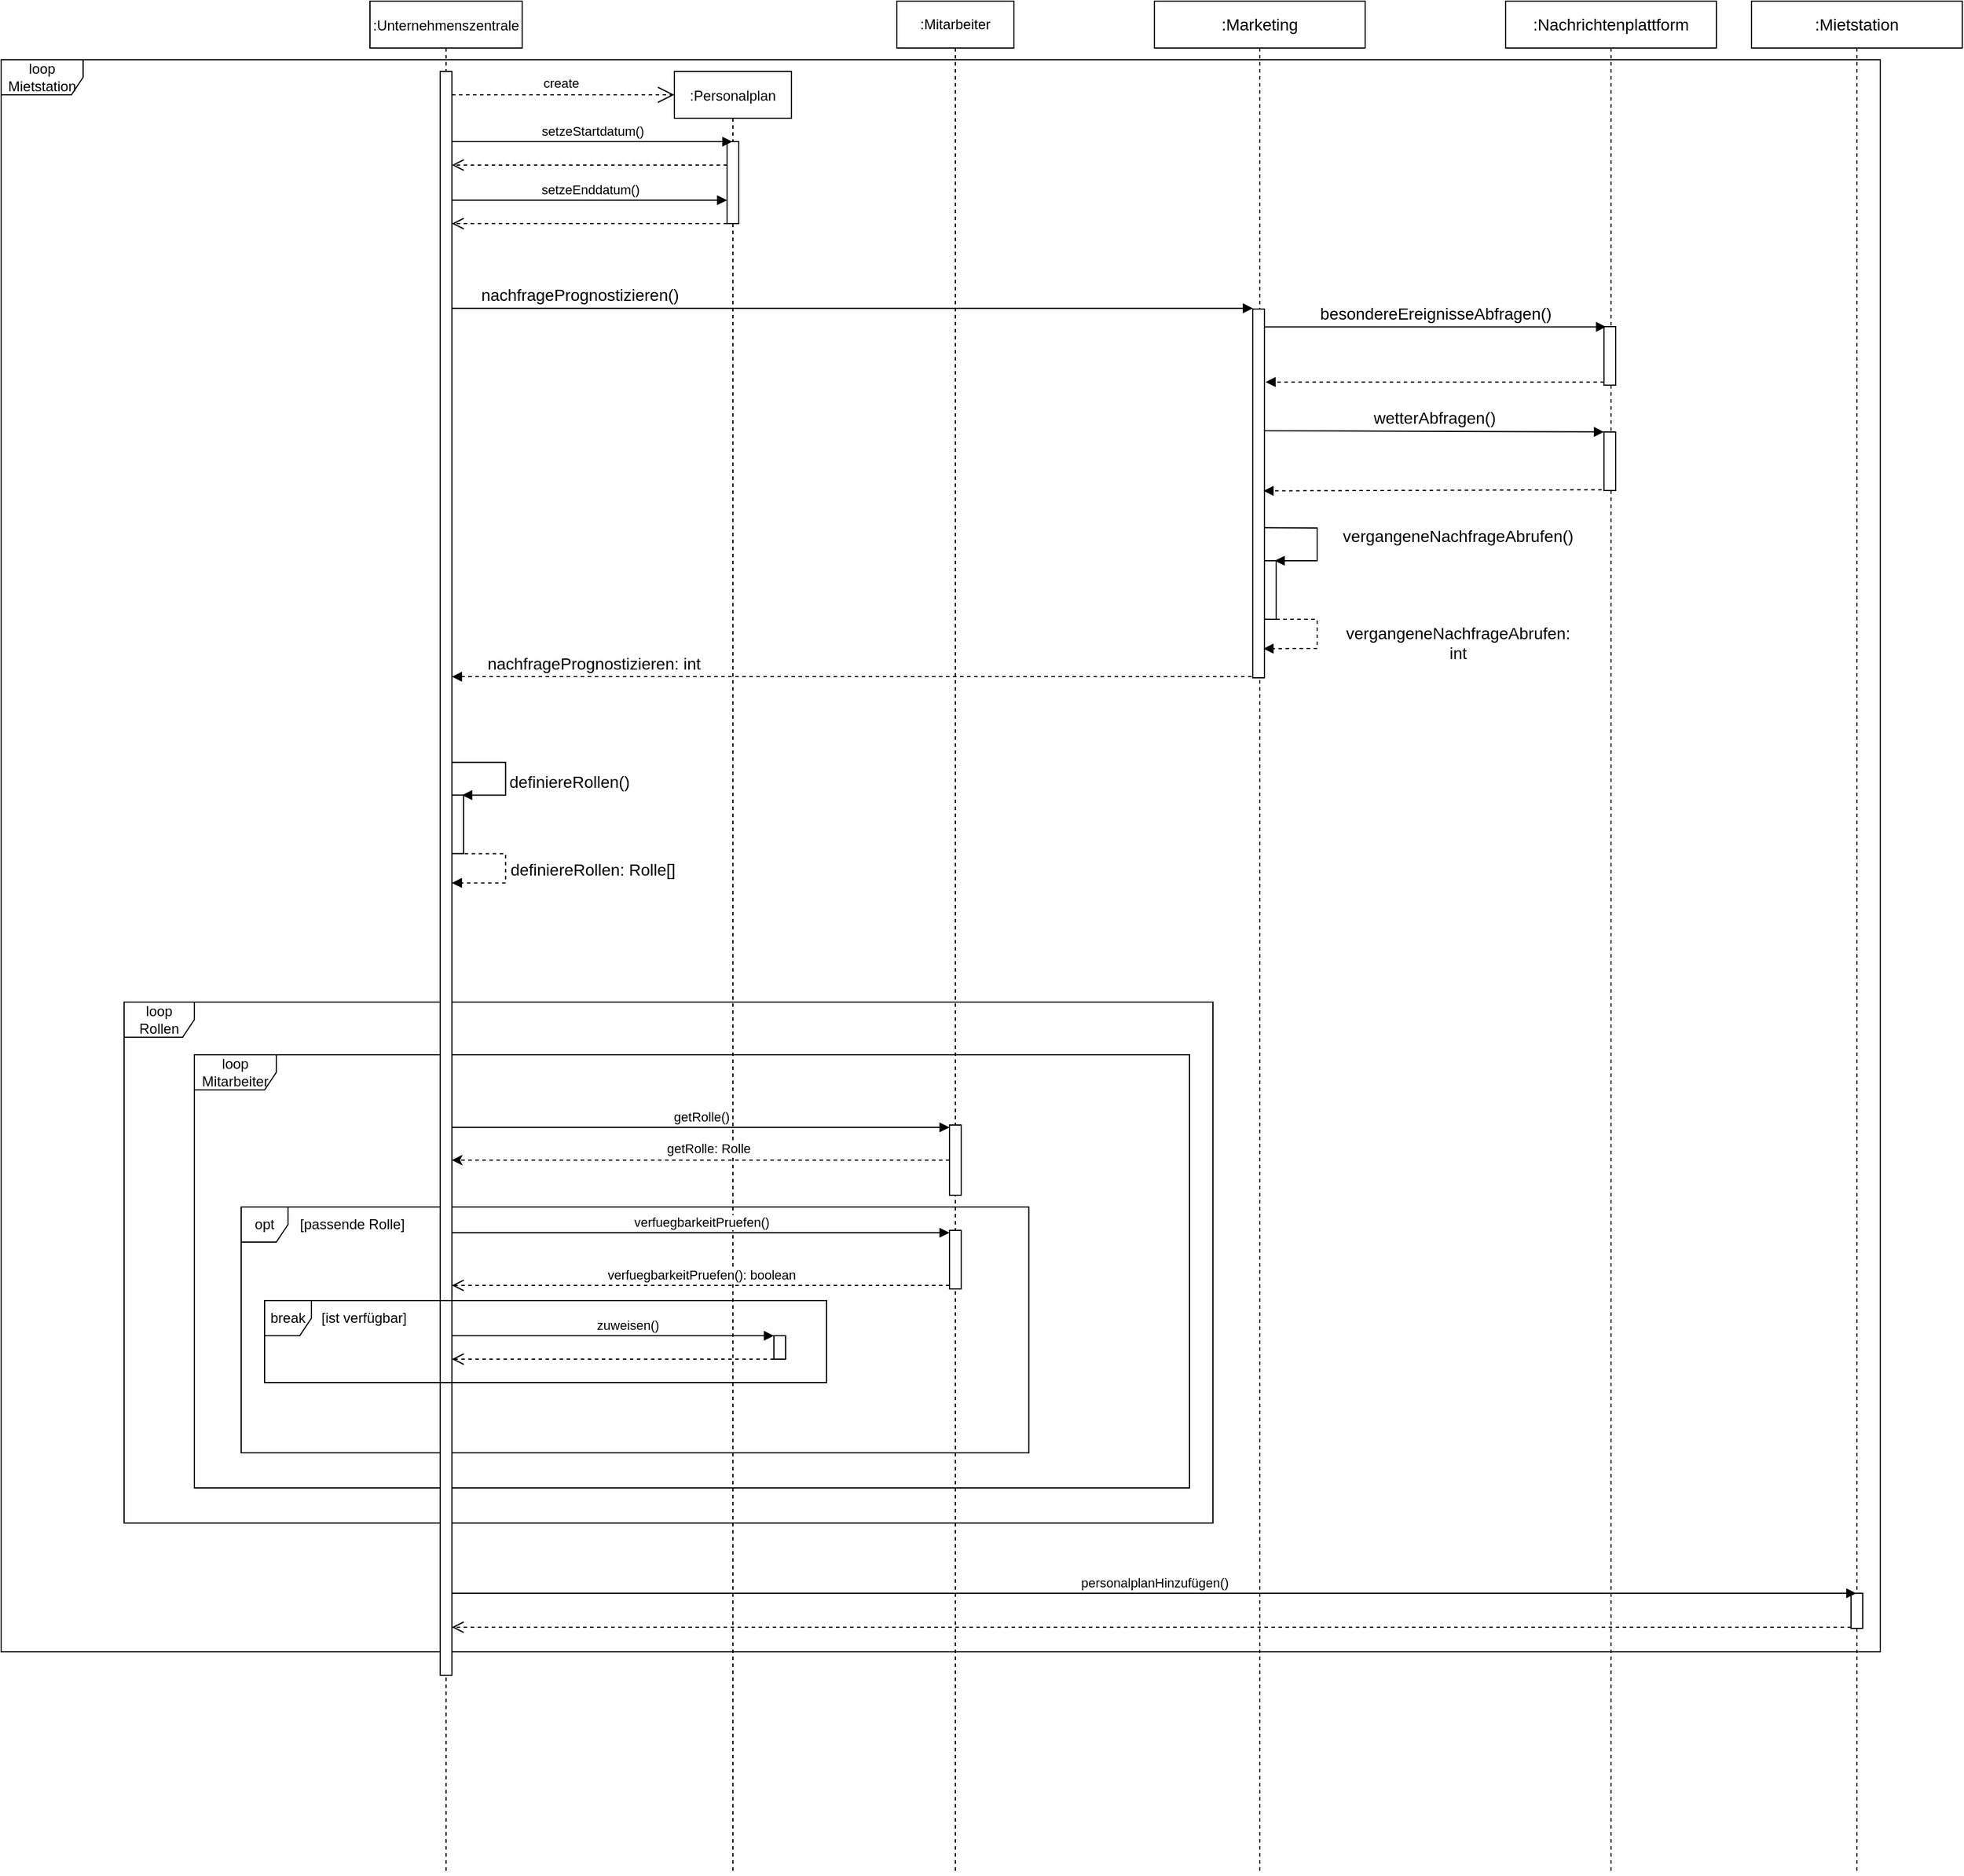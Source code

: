 <mxfile>
    <diagram id="kgpKYQtTHZ0yAKxKKP6v" name="Page-1">
        <mxGraphModel dx="3585" dy="1205" grid="1" gridSize="10" guides="1" tooltips="1" connect="1" arrows="1" fold="1" page="1" pageScale="1" pageWidth="850" pageHeight="1100" math="0" shadow="0">
            <root>
                <mxCell id="0"/>
                <mxCell id="1" parent="0"/>
                <mxCell id="CxPesAvTZG-PsAYtESMr-15" value="loop Rollen" style="shape=umlFrame;whiteSpace=wrap;html=1;" parent="1" vertex="1">
                    <mxGeometry x="-150" y="935" width="930" height="445" as="geometry"/>
                </mxCell>
                <mxCell id="21" value="loop Mietstation" style="shape=umlFrame;whiteSpace=wrap;html=1;width=70;height=30;" parent="1" vertex="1">
                    <mxGeometry x="-255" y="130" width="1605" height="1360" as="geometry"/>
                </mxCell>
                <mxCell id="CxPesAvTZG-PsAYtESMr-20" value="opt" style="shape=umlFrame;whiteSpace=wrap;html=1;width=40;height=30;" parent="1" vertex="1">
                    <mxGeometry x="-50" y="1110" width="672.75" height="210" as="geometry"/>
                </mxCell>
                <mxCell id="3nuBFxr9cyL0pnOWT2aG-1" value=":Unternehmenszentrale" style="shape=umlLifeline;perimeter=lifelinePerimeter;container=1;collapsible=0;recursiveResize=0;rounded=0;shadow=0;strokeWidth=1;size=40;" parent="1" vertex="1">
                    <mxGeometry x="60" y="80" width="130" height="1600" as="geometry"/>
                </mxCell>
                <mxCell id="22" value="loop Mitarbeiter" style="shape=umlFrame;whiteSpace=wrap;html=1;width=70;height=30;" parent="3nuBFxr9cyL0pnOWT2aG-1" vertex="1">
                    <mxGeometry x="-150" y="900" width="850" height="370" as="geometry"/>
                </mxCell>
                <mxCell id="CxPesAvTZG-PsAYtESMr-2" value="" style="html=1;points=[];perimeter=orthogonalPerimeter;" parent="3nuBFxr9cyL0pnOWT2aG-1" vertex="1">
                    <mxGeometry x="60" y="60" width="10" height="1370" as="geometry"/>
                </mxCell>
                <mxCell id="18" value="" style="html=1;points=[];perimeter=orthogonalPerimeter;fontSize=14;" parent="3nuBFxr9cyL0pnOWT2aG-1" vertex="1">
                    <mxGeometry x="70.0" y="678.2" width="10" height="50" as="geometry"/>
                </mxCell>
                <mxCell id="19" value="definiereRollen()" style="html=1;verticalAlign=bottom;labelBackgroundColor=none;endArrow=block;endFill=1;rounded=0;fontSize=14;entryX=0.875;entryY=0;entryDx=0;entryDy=0;entryPerimeter=0;" parent="3nuBFxr9cyL0pnOWT2aG-1" source="CxPesAvTZG-PsAYtESMr-2" target="18" edge="1">
                    <mxGeometry x="0.331" y="-54" width="160" relative="1" as="geometry">
                        <mxPoint x="71.22" y="649.995" as="sourcePoint"/>
                        <mxPoint x="-504.17" y="568.2" as="targetPoint"/>
                        <Array as="points">
                            <mxPoint x="115.83" y="650.2"/>
                            <mxPoint x="115.83" y="678.2"/>
                        </Array>
                        <mxPoint x="54" y="54" as="offset"/>
                    </mxGeometry>
                </mxCell>
                <mxCell id="20" value="&lt;div&gt;definiereRollen: Rolle[]&lt;/div&gt;" style="html=1;verticalAlign=bottom;labelBackgroundColor=none;endArrow=block;endFill=1;dashed=1;rounded=0;fontSize=14;" parent="3nuBFxr9cyL0pnOWT2aG-1" target="CxPesAvTZG-PsAYtESMr-2" edge="1">
                    <mxGeometry x="0.134" y="-74" width="160" relative="1" as="geometry">
                        <mxPoint x="80.83" y="728.2" as="sourcePoint"/>
                        <mxPoint x="70.0" y="753.315" as="targetPoint"/>
                        <Array as="points">
                            <mxPoint x="115.83" y="728.2"/>
                            <mxPoint x="115.83" y="753.2"/>
                        </Array>
                        <mxPoint x="74" y="74" as="offset"/>
                    </mxGeometry>
                </mxCell>
                <mxCell id="28" value="[ist verfügbar]" style="text;html=1;strokeColor=none;fillColor=none;align=center;verticalAlign=middle;whiteSpace=wrap;rounded=0;" parent="3nuBFxr9cyL0pnOWT2aG-1" vertex="1">
                    <mxGeometry x="-60" y="1110" width="110" height="30" as="geometry"/>
                </mxCell>
                <mxCell id="CxPesAvTZG-PsAYtESMr-23" value="[passende Rolle]" style="text;html=1;strokeColor=none;fillColor=none;align=center;verticalAlign=middle;whiteSpace=wrap;rounded=0;" parent="3nuBFxr9cyL0pnOWT2aG-1" vertex="1">
                    <mxGeometry x="-70" y="1030" width="110" height="30" as="geometry"/>
                </mxCell>
                <mxCell id="27" value="break" style="shape=umlFrame;whiteSpace=wrap;html=1;width=40;height=30;" parent="3nuBFxr9cyL0pnOWT2aG-1" vertex="1">
                    <mxGeometry x="-90" y="1110" width="480" height="70" as="geometry"/>
                </mxCell>
                <mxCell id="3nuBFxr9cyL0pnOWT2aG-5" value=":Personalplan" style="shape=umlLifeline;perimeter=lifelinePerimeter;container=1;collapsible=0;recursiveResize=0;rounded=0;shadow=0;strokeWidth=1;" parent="1" vertex="1">
                    <mxGeometry x="320" y="140" width="100" height="1540" as="geometry"/>
                </mxCell>
                <mxCell id="CxPesAvTZG-PsAYtESMr-5" value="" style="html=1;points=[];perimeter=orthogonalPerimeter;" parent="3nuBFxr9cyL0pnOWT2aG-5" vertex="1">
                    <mxGeometry x="45" y="60" width="10" height="70" as="geometry"/>
                </mxCell>
                <mxCell id="29" value="" style="html=1;points=[];perimeter=orthogonalPerimeter;" parent="3nuBFxr9cyL0pnOWT2aG-5" vertex="1">
                    <mxGeometry x="85" y="1080" width="10" height="20" as="geometry"/>
                </mxCell>
                <mxCell id="CxPesAvTZG-PsAYtESMr-1" value=":Mitarbeiter" style="shape=umlLifeline;perimeter=lifelinePerimeter;whiteSpace=wrap;html=1;container=1;collapsible=0;recursiveResize=0;outlineConnect=0;" parent="1" vertex="1">
                    <mxGeometry x="510" y="80" width="100" height="1600" as="geometry"/>
                </mxCell>
                <mxCell id="24" value="" style="html=1;points=[];perimeter=orthogonalPerimeter;" parent="CxPesAvTZG-PsAYtESMr-1" vertex="1">
                    <mxGeometry x="45" y="960" width="10" height="60" as="geometry"/>
                </mxCell>
                <mxCell id="CxPesAvTZG-PsAYtESMr-18" value="" style="html=1;points=[];perimeter=orthogonalPerimeter;" parent="CxPesAvTZG-PsAYtESMr-1" vertex="1">
                    <mxGeometry x="45" y="1050" width="10" height="50" as="geometry"/>
                </mxCell>
                <mxCell id="CxPesAvTZG-PsAYtESMr-3" value="create" style="endArrow=open;endSize=12;dashed=1;html=1;rounded=0;" parent="1" source="CxPesAvTZG-PsAYtESMr-2" edge="1">
                    <mxGeometry x="-0.026" y="10" width="160" relative="1" as="geometry">
                        <mxPoint x="130" y="150" as="sourcePoint"/>
                        <mxPoint x="320" y="160" as="targetPoint"/>
                        <Array as="points">
                            <mxPoint x="220" y="160"/>
                        </Array>
                        <mxPoint as="offset"/>
                    </mxGeometry>
                </mxCell>
                <mxCell id="CxPesAvTZG-PsAYtESMr-4" value="setzeStartdatum()" style="html=1;verticalAlign=bottom;endArrow=block;rounded=0;" parent="1" source="CxPesAvTZG-PsAYtESMr-2" target="3nuBFxr9cyL0pnOWT2aG-5" edge="1">
                    <mxGeometry width="80" relative="1" as="geometry">
                        <mxPoint x="150" y="230" as="sourcePoint"/>
                        <mxPoint x="230" y="230" as="targetPoint"/>
                        <Array as="points">
                            <mxPoint x="260" y="200"/>
                        </Array>
                    </mxGeometry>
                </mxCell>
                <mxCell id="CxPesAvTZG-PsAYtESMr-6" value="" style="html=1;verticalAlign=bottom;endArrow=open;dashed=1;endSize=8;rounded=0;" parent="1" source="CxPesAvTZG-PsAYtESMr-5" target="CxPesAvTZG-PsAYtESMr-2" edge="1">
                    <mxGeometry relative="1" as="geometry">
                        <mxPoint x="280" y="250" as="sourcePoint"/>
                        <mxPoint x="200" y="250" as="targetPoint"/>
                        <Array as="points">
                            <mxPoint x="240" y="220"/>
                        </Array>
                    </mxGeometry>
                </mxCell>
                <mxCell id="CxPesAvTZG-PsAYtESMr-11" value="setzeEnddatum()" style="html=1;verticalAlign=bottom;endArrow=block;rounded=0;" parent="1" source="CxPesAvTZG-PsAYtESMr-2" target="CxPesAvTZG-PsAYtESMr-5" edge="1">
                    <mxGeometry width="80" relative="1" as="geometry">
                        <mxPoint x="270" y="350" as="sourcePoint"/>
                        <mxPoint x="350" y="350" as="targetPoint"/>
                        <Array as="points">
                            <mxPoint x="240" y="250"/>
                        </Array>
                    </mxGeometry>
                </mxCell>
                <mxCell id="CxPesAvTZG-PsAYtESMr-12" value="" style="html=1;verticalAlign=bottom;endArrow=open;dashed=1;endSize=8;rounded=0;" parent="1" source="CxPesAvTZG-PsAYtESMr-5" target="CxPesAvTZG-PsAYtESMr-2" edge="1">
                    <mxGeometry relative="1" as="geometry">
                        <mxPoint x="350" y="350" as="sourcePoint"/>
                        <mxPoint x="270" y="350" as="targetPoint"/>
                        <Array as="points">
                            <mxPoint x="250" y="270"/>
                        </Array>
                    </mxGeometry>
                </mxCell>
                <mxCell id="2" value="nachfragePrognostizieren()" style="html=1;verticalAlign=bottom;labelBackgroundColor=none;endArrow=block;endFill=1;rounded=0;fontSize=14;entryX=0.009;entryY=-0.002;entryDx=0;entryDy=0;entryPerimeter=0;" parent="1" source="CxPesAvTZG-PsAYtESMr-2" target="4" edge="1">
                    <mxGeometry x="-0.678" width="160" relative="1" as="geometry">
                        <mxPoint x="150" y="342.0" as="sourcePoint"/>
                        <mxPoint x="1200" y="342" as="targetPoint"/>
                        <mxPoint x="-1" as="offset"/>
                    </mxGeometry>
                </mxCell>
                <mxCell id="3" value=":Marketing" style="shape=umlLifeline;perimeter=lifelinePerimeter;whiteSpace=wrap;html=1;container=1;collapsible=0;recursiveResize=0;outlineConnect=0;lifelineDashed=1;fontSize=14;size=40;" parent="1" vertex="1">
                    <mxGeometry x="730" y="80" width="180" height="1600" as="geometry"/>
                </mxCell>
                <mxCell id="4" value="" style="html=1;points=[];perimeter=orthogonalPerimeter;fontSize=14;" parent="3" vertex="1">
                    <mxGeometry x="84" y="263" width="10" height="315" as="geometry"/>
                </mxCell>
                <mxCell id="5" value="" style="html=1;points=[];perimeter=orthogonalPerimeter;fontSize=14;" parent="3" vertex="1">
                    <mxGeometry x="94" y="478" width="10" height="50" as="geometry"/>
                </mxCell>
                <mxCell id="6" value="vergangeneNachfrageAbrufen()" style="html=1;verticalAlign=bottom;labelBackgroundColor=none;endArrow=block;endFill=1;rounded=0;fontSize=14;entryX=0.875;entryY=0;entryDx=0;entryDy=0;entryPerimeter=0;exitX=1.039;exitY=0.593;exitDx=0;exitDy=0;exitPerimeter=0;" parent="3" source="4" target="5" edge="1">
                    <mxGeometry x="0.15" y="120" width="160" relative="1" as="geometry">
                        <mxPoint x="99" y="448" as="sourcePoint"/>
                        <mxPoint x="249" y="448" as="targetPoint"/>
                        <Array as="points">
                            <mxPoint x="139" y="450"/>
                            <mxPoint x="139" y="478"/>
                        </Array>
                        <mxPoint as="offset"/>
                    </mxGeometry>
                </mxCell>
                <mxCell id="7" value="&lt;div&gt;vergangeneNachfrageAbrufen:&lt;/div&gt;&lt;div&gt;int&lt;br&gt;&lt;/div&gt;" style="html=1;verticalAlign=bottom;labelBackgroundColor=none;endArrow=block;endFill=1;dashed=1;rounded=0;fontSize=14;entryX=0.917;entryY=0.921;entryDx=0;entryDy=0;entryPerimeter=0;" parent="3" target="4" edge="1">
                    <mxGeometry x="0.134" y="121" width="160" relative="1" as="geometry">
                        <mxPoint x="104" y="528" as="sourcePoint"/>
                        <mxPoint x="264" y="528" as="targetPoint"/>
                        <Array as="points">
                            <mxPoint x="139" y="528"/>
                            <mxPoint x="139" y="553"/>
                        </Array>
                        <mxPoint x="120" y="-106" as="offset"/>
                    </mxGeometry>
                </mxCell>
                <mxCell id="8" value=":Nachrichtenplattform" style="shape=umlLifeline;perimeter=lifelinePerimeter;whiteSpace=wrap;html=1;container=1;collapsible=0;recursiveResize=0;outlineConnect=0;lifelineDashed=1;fontSize=14;" parent="1" vertex="1">
                    <mxGeometry x="1030" y="80" width="180" height="1600" as="geometry"/>
                </mxCell>
                <mxCell id="9" value="" style="html=1;points=[];perimeter=orthogonalPerimeter;fontSize=14;" parent="8" vertex="1">
                    <mxGeometry x="84" y="278" width="10" height="50" as="geometry"/>
                </mxCell>
                <mxCell id="10" value="" style="html=1;points=[];perimeter=orthogonalPerimeter;fontSize=14;" parent="8" vertex="1">
                    <mxGeometry x="84" y="368" width="10" height="50" as="geometry"/>
                </mxCell>
                <mxCell id="11" value="besondereEreignisseAbfragen()" style="html=1;verticalAlign=bottom;labelBackgroundColor=none;endArrow=block;endFill=1;rounded=0;fontSize=14;entryX=0.178;entryY=0.004;entryDx=0;entryDy=0;entryPerimeter=0;" parent="1" source="4" target="9" edge="1">
                    <mxGeometry width="160" relative="1" as="geometry">
                        <mxPoint x="859" y="388" as="sourcePoint"/>
                        <mxPoint x="1019" y="388" as="targetPoint"/>
                    </mxGeometry>
                </mxCell>
                <mxCell id="12" value="" style="html=1;verticalAlign=bottom;labelBackgroundColor=none;endArrow=block;endFill=1;dashed=1;rounded=0;fontSize=14;entryX=1.1;entryY=0.198;entryDx=0;entryDy=0;entryPerimeter=0;" parent="1" source="9" target="4" edge="1">
                    <mxGeometry width="160" relative="1" as="geometry">
                        <mxPoint x="1119" y="405.34" as="sourcePoint"/>
                        <mxPoint x="854" y="405.34" as="targetPoint"/>
                    </mxGeometry>
                </mxCell>
                <mxCell id="13" value="wetterAbfragen()" style="html=1;verticalAlign=bottom;labelBackgroundColor=none;endArrow=block;endFill=1;rounded=0;fontSize=14;exitX=0.946;exitY=0.33;exitDx=0;exitDy=0;exitPerimeter=0;" parent="1" source="4" edge="1">
                    <mxGeometry width="160" relative="1" as="geometry">
                        <mxPoint x="855.04" y="447.96" as="sourcePoint"/>
                        <mxPoint x="1114" y="447.96" as="targetPoint"/>
                    </mxGeometry>
                </mxCell>
                <mxCell id="14" value="" style="html=1;verticalAlign=bottom;labelBackgroundColor=none;endArrow=block;endFill=1;dashed=1;rounded=0;fontSize=14;exitX=-0.193;exitY=0.886;exitDx=0;exitDy=0;exitPerimeter=0;entryX=0.918;entryY=0.493;entryDx=0;entryDy=0;entryPerimeter=0;" parent="1" target="4" edge="1">
                    <mxGeometry width="160" relative="1" as="geometry">
                        <mxPoint x="1112.07" y="497.34" as="sourcePoint"/>
                        <mxPoint x="854" y="497.34" as="targetPoint"/>
                    </mxGeometry>
                </mxCell>
                <mxCell id="15" value="nachfragePrognostizieren: int" style="html=1;verticalAlign=bottom;labelBackgroundColor=none;endArrow=block;endFill=1;dashed=1;rounded=0;fontSize=14;exitX=-0.1;exitY=0.997;exitDx=0;exitDy=0;exitPerimeter=0;" parent="1" source="4" target="CxPesAvTZG-PsAYtESMr-2" edge="1">
                    <mxGeometry x="0.649" width="160" relative="1" as="geometry">
                        <mxPoint x="855" y="470" as="sourcePoint"/>
                        <mxPoint x="150" y="657" as="targetPoint"/>
                        <mxPoint x="1" as="offset"/>
                    </mxGeometry>
                </mxCell>
                <mxCell id="CxPesAvTZG-PsAYtESMr-16" value="getRolle()" style="html=1;verticalAlign=bottom;endArrow=block;rounded=0;" parent="1" source="CxPesAvTZG-PsAYtESMr-2" target="24" edge="1">
                    <mxGeometry width="80" relative="1" as="geometry">
                        <mxPoint x="170" y="1042" as="sourcePoint"/>
                        <mxPoint x="354" y="1042" as="targetPoint"/>
                        <Array as="points">
                            <mxPoint x="229" y="1042"/>
                        </Array>
                    </mxGeometry>
                </mxCell>
                <mxCell id="25" style="edgeStyle=none;html=1;dashed=1;" parent="1" source="24" target="CxPesAvTZG-PsAYtESMr-2" edge="1">
                    <mxGeometry relative="1" as="geometry"/>
                </mxCell>
                <mxCell id="26" value="getRolle: Rolle" style="edgeLabel;html=1;align=center;verticalAlign=middle;resizable=0;points=[];" parent="25" vertex="1" connectable="0">
                    <mxGeometry x="0.049" y="1" relative="1" as="geometry">
                        <mxPoint x="17" y="-11" as="offset"/>
                    </mxGeometry>
                </mxCell>
                <mxCell id="CxPesAvTZG-PsAYtESMr-17" value="verfuegbarkeitPruefen()" style="html=1;verticalAlign=bottom;endArrow=block;rounded=0;" parent="1" edge="1">
                    <mxGeometry width="80" relative="1" as="geometry">
                        <mxPoint x="130" y="1132" as="sourcePoint"/>
                        <mxPoint x="555" y="1132" as="targetPoint"/>
                        <Array as="points">
                            <mxPoint x="460" y="1132"/>
                        </Array>
                    </mxGeometry>
                </mxCell>
                <mxCell id="CxPesAvTZG-PsAYtESMr-24" value="verfuegbarkeitPruefen(): boolean" style="html=1;verticalAlign=bottom;endArrow=open;dashed=1;endSize=8;rounded=0;" parent="1" edge="1">
                    <mxGeometry relative="1" as="geometry">
                        <mxPoint x="555" y="1177" as="sourcePoint"/>
                        <mxPoint x="130" y="1177" as="targetPoint"/>
                        <Array as="points">
                            <mxPoint x="470" y="1177"/>
                        </Array>
                    </mxGeometry>
                </mxCell>
                <mxCell id="CxPesAvTZG-PsAYtESMr-13" value="zuweisen()" style="html=1;verticalAlign=bottom;endArrow=block;rounded=0;" parent="1" source="CxPesAvTZG-PsAYtESMr-2" target="29" edge="1">
                    <mxGeometry x="0.091" width="80" relative="1" as="geometry">
                        <mxPoint x="160" y="1220" as="sourcePoint"/>
                        <mxPoint x="395" y="1220" as="targetPoint"/>
                        <Array as="points">
                            <mxPoint x="270" y="1220"/>
                        </Array>
                        <mxPoint as="offset"/>
                    </mxGeometry>
                </mxCell>
                <mxCell id="CxPesAvTZG-PsAYtESMr-14" value="" style="html=1;verticalAlign=bottom;endArrow=open;dashed=1;endSize=8;rounded=0;" parent="1" source="29" target="CxPesAvTZG-PsAYtESMr-2" edge="1">
                    <mxGeometry relative="1" as="geometry">
                        <mxPoint x="395" y="1240" as="sourcePoint"/>
                        <mxPoint x="160" y="1240" as="targetPoint"/>
                        <Array as="points">
                            <mxPoint x="280" y="1240"/>
                        </Array>
                    </mxGeometry>
                </mxCell>
                <mxCell id="33" value=":Mietstation" style="shape=umlLifeline;perimeter=lifelinePerimeter;whiteSpace=wrap;html=1;container=1;collapsible=0;recursiveResize=0;outlineConnect=0;lifelineDashed=1;fontSize=14;" parent="1" vertex="1">
                    <mxGeometry x="1240" y="80" width="180" height="1600" as="geometry"/>
                </mxCell>
                <mxCell id="35" value="" style="html=1;points=[];perimeter=orthogonalPerimeter;fontSize=14;" parent="33" vertex="1">
                    <mxGeometry x="85" y="1360" width="10" height="30" as="geometry"/>
                </mxCell>
                <mxCell id="37" value="personalplanHinzufügen()" style="html=1;verticalAlign=bottom;endArrow=block;rounded=0;" parent="1" source="CxPesAvTZG-PsAYtESMr-2" target="33" edge="1">
                    <mxGeometry width="80" relative="1" as="geometry">
                        <mxPoint x="160" y="1440" as="sourcePoint"/>
                        <mxPoint x="435" y="1440" as="targetPoint"/>
                        <Array as="points">
                            <mxPoint x="300" y="1440"/>
                        </Array>
                    </mxGeometry>
                </mxCell>
                <mxCell id="38" value="" style="html=1;verticalAlign=bottom;endArrow=open;dashed=1;endSize=8;rounded=0;" parent="1" edge="1">
                    <mxGeometry relative="1" as="geometry">
                        <mxPoint x="1325" y="1469" as="sourcePoint"/>
                        <mxPoint x="130" y="1469" as="targetPoint"/>
                        <Array as="points"/>
                    </mxGeometry>
                </mxCell>
            </root>
        </mxGraphModel>
    </diagram>
</mxfile>